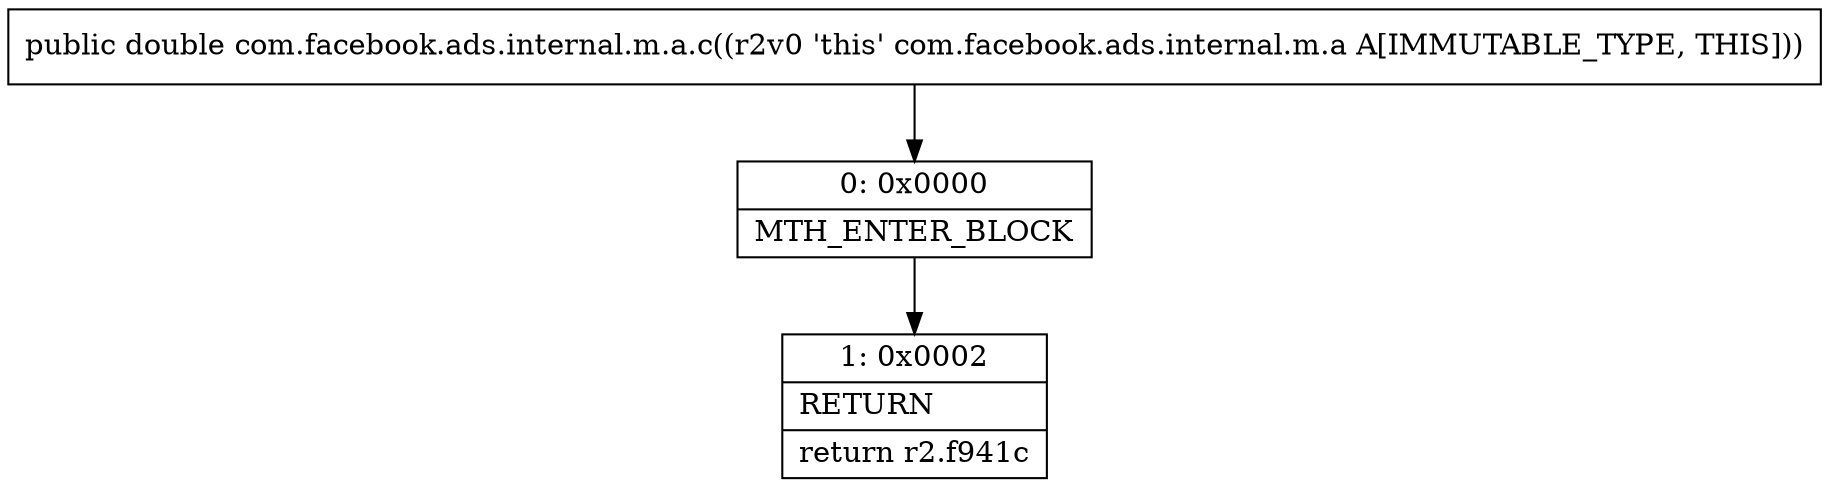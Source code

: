 digraph "CFG forcom.facebook.ads.internal.m.a.c()D" {
Node_0 [shape=record,label="{0\:\ 0x0000|MTH_ENTER_BLOCK\l}"];
Node_1 [shape=record,label="{1\:\ 0x0002|RETURN\l|return r2.f941c\l}"];
MethodNode[shape=record,label="{public double com.facebook.ads.internal.m.a.c((r2v0 'this' com.facebook.ads.internal.m.a A[IMMUTABLE_TYPE, THIS])) }"];
MethodNode -> Node_0;
Node_0 -> Node_1;
}

